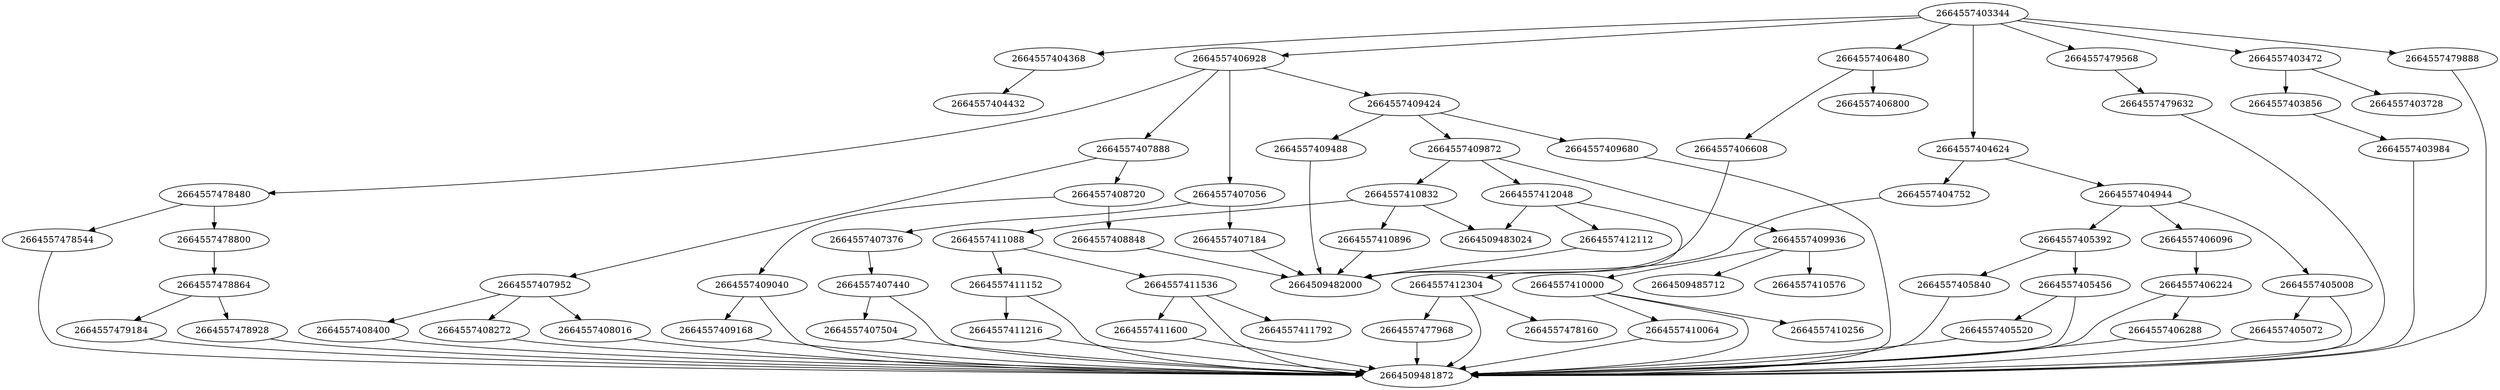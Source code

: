 strict digraph {
2664557405840 [type=Name];
2664557409936 [type=Compare];
2664557479568 [type=Return];
2664557403856 [type=arg];
2664557407952 [type=Call];
2664557412048 [type=AugAssign];
2664557406096 [type=keyword];
2664557412304 [type=Subscript];
2664557412112 [type=Name];
2664557410064 [type=Name];
2664557404944 [type=Call];
2664509482000 [type=Store];
2664557404432 [type=Constant];
2664557406480 [type=Assign];
2664557406224 [type=Attribute];
2664557410576 [type=Constant];
2664557410832 [type=AugAssign];
2664557411088 [type=Call];
2664509483024 [type=Add];
2664557406608 [type=Name];
2664557408720 [type=Assign];
2664557404752 [type=Name];
2664557478480 [type=ExceptHandler];
2664557403344 [type=FunctionDef];
2664557411216 [type=Name];
2664557478864 [type=Call];
2664557411536 [type=Subscript];
2664557407376 [type=Call];
2664557405392 [type=Call];
2664557409488 [type=Name];
2664557407504 [type=Name];
2664557411600 [type=Name];
2664557409872 [type=If];
2664557407888 [type=If];
2664557410000 [type=Subscript];
2664557408016 [type=Name];
2664557410256 [type=Constant];
2664557403728 [type=arg];
2664557479632 [type=Name];
2664557403984 [type=Name];
2664557404368 [type=Expr];
2664557479888 [type=Name];
2664557477968 [type=Name];
2664557404624 [type=Assign];
2664557408848 [type=Name];
2664557405008 [type=Attribute];
2664557405520 [type=Name];
2664557408400 [type=Name];
2664557478160 [type=Constant];
2664557406288 [type=Name];
2664557411792 [type=Constant];
2664557406800 [type=Constant];
2664557410896 [type=Name];
2664509485712 [type=Eq];
2664557478544 [type=Name];
2664557406928 [type=Try];
2664557409040 [type=List];
2664557411152 [type=Attribute];
2664557407056 [type=Assign];
2664557409168 [type=Name];
2664509481872 [type=Load];
2664557407184 [type=Name];
2664557478800 [type=Expr];
2664557478928 [type=Name];
2664557408272 [type=Name];
2664557405072 [type=Name];
2664557409424 [type=For];
2664557407440 [type=Attribute];
2664557405456 [type=Attribute];
2664557403472 [type=arguments];
2664557409680 [type=Name];
2664557479184 [type=Name];
2664557405840 -> 2664509481872;
2664557409936 -> 2664557410000;
2664557409936 -> 2664509485712;
2664557409936 -> 2664557410576;
2664557479568 -> 2664557479632;
2664557403856 -> 2664557403984;
2664557407952 -> 2664557408016;
2664557407952 -> 2664557408272;
2664557407952 -> 2664557408400;
2664557412048 -> 2664557412112;
2664557412048 -> 2664509483024;
2664557412048 -> 2664557412304;
2664557406096 -> 2664557406224;
2664557412304 -> 2664557477968;
2664557412304 -> 2664557478160;
2664557412304 -> 2664509481872;
2664557412112 -> 2664509482000;
2664557410064 -> 2664509481872;
2664557404944 -> 2664557405008;
2664557404944 -> 2664557405392;
2664557404944 -> 2664557406096;
2664557406480 -> 2664557406608;
2664557406480 -> 2664557406800;
2664557406224 -> 2664557406288;
2664557406224 -> 2664509481872;
2664557410832 -> 2664557410896;
2664557410832 -> 2664509483024;
2664557410832 -> 2664557411088;
2664557411088 -> 2664557411152;
2664557411088 -> 2664557411536;
2664557406608 -> 2664509482000;
2664557408720 -> 2664557408848;
2664557408720 -> 2664557409040;
2664557404752 -> 2664509482000;
2664557478480 -> 2664557478544;
2664557478480 -> 2664557478800;
2664557403344 -> 2664557403472;
2664557403344 -> 2664557404368;
2664557403344 -> 2664557404624;
2664557403344 -> 2664557406480;
2664557403344 -> 2664557406928;
2664557403344 -> 2664557479568;
2664557403344 -> 2664557479888;
2664557411216 -> 2664509481872;
2664557478864 -> 2664557478928;
2664557478864 -> 2664557479184;
2664557411536 -> 2664557411600;
2664557411536 -> 2664557411792;
2664557411536 -> 2664509481872;
2664557407376 -> 2664557407440;
2664557405392 -> 2664557405456;
2664557405392 -> 2664557405840;
2664557409488 -> 2664509482000;
2664557407504 -> 2664509481872;
2664557411600 -> 2664509481872;
2664557409872 -> 2664557409936;
2664557409872 -> 2664557410832;
2664557409872 -> 2664557412048;
2664557407888 -> 2664557407952;
2664557407888 -> 2664557408720;
2664557410000 -> 2664557410064;
2664557410000 -> 2664557410256;
2664557410000 -> 2664509481872;
2664557408016 -> 2664509481872;
2664557479632 -> 2664509481872;
2664557403984 -> 2664509481872;
2664557404368 -> 2664557404432;
2664557479888 -> 2664509481872;
2664557477968 -> 2664509481872;
2664557404624 -> 2664557404752;
2664557404624 -> 2664557404944;
2664557408848 -> 2664509482000;
2664557405008 -> 2664557405072;
2664557405008 -> 2664509481872;
2664557405520 -> 2664509481872;
2664557408400 -> 2664509481872;
2664557406288 -> 2664509481872;
2664557410896 -> 2664509482000;
2664557478544 -> 2664509481872;
2664557406928 -> 2664557407056;
2664557406928 -> 2664557407888;
2664557406928 -> 2664557409424;
2664557406928 -> 2664557478480;
2664557409040 -> 2664557409168;
2664557409040 -> 2664509481872;
2664557411152 -> 2664557411216;
2664557411152 -> 2664509481872;
2664557407056 -> 2664557407184;
2664557407056 -> 2664557407376;
2664557409168 -> 2664509481872;
2664557407184 -> 2664509482000;
2664557478800 -> 2664557478864;
2664557478928 -> 2664509481872;
2664557408272 -> 2664509481872;
2664557405072 -> 2664509481872;
2664557409424 -> 2664557409488;
2664557409424 -> 2664557409680;
2664557409424 -> 2664557409872;
2664557407440 -> 2664557407504;
2664557407440 -> 2664509481872;
2664557405456 -> 2664557405520;
2664557405456 -> 2664509481872;
2664557403472 -> 2664557403728;
2664557403472 -> 2664557403856;
2664557409680 -> 2664509481872;
2664557479184 -> 2664509481872;
}
